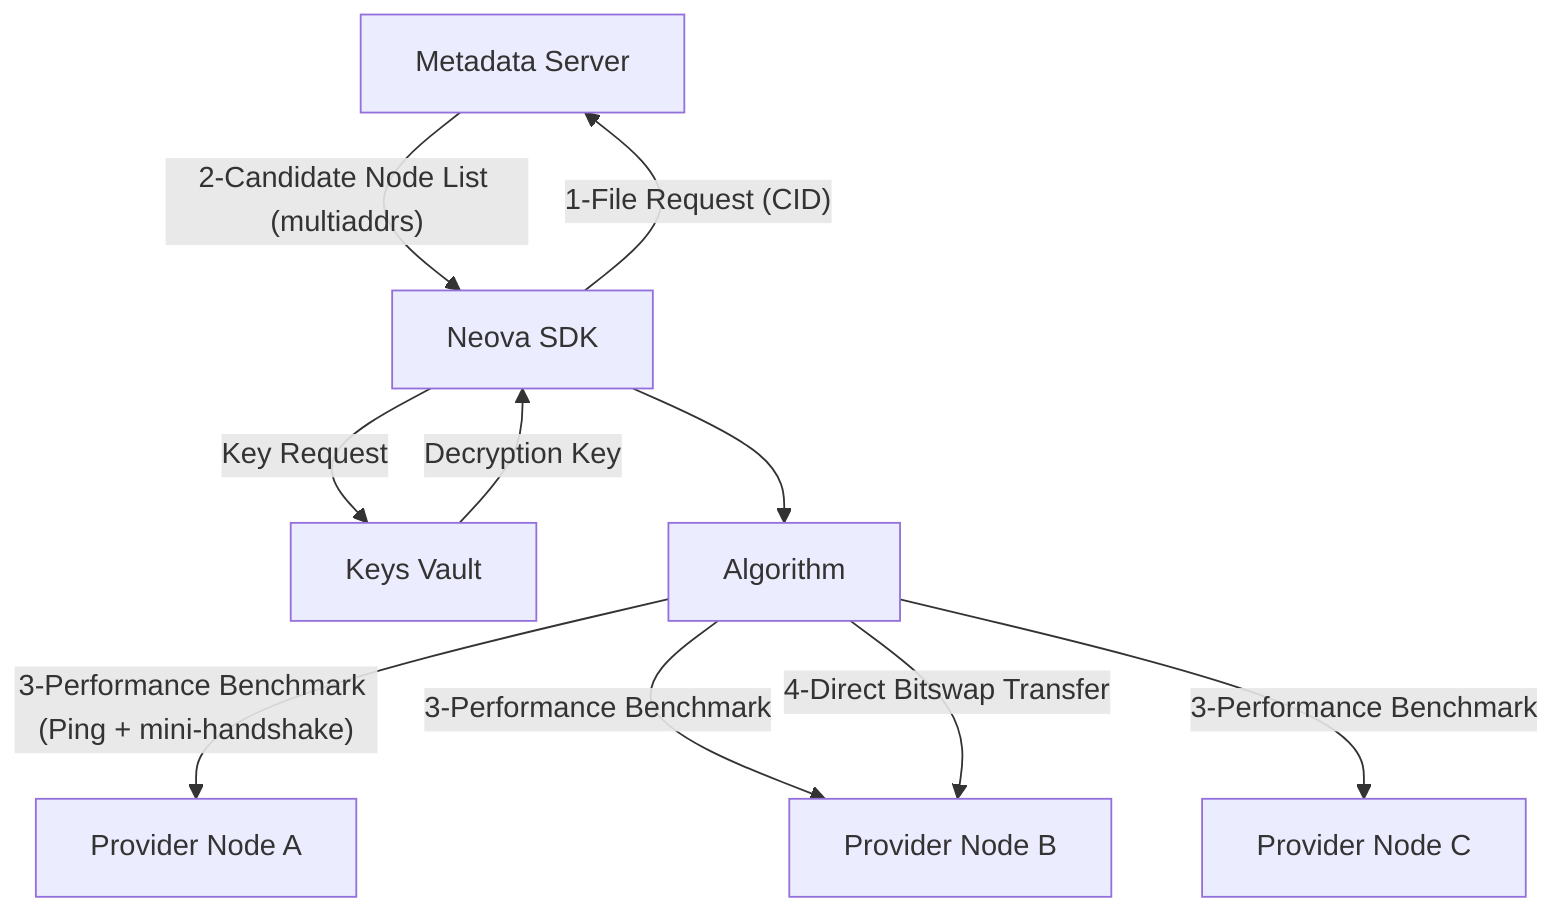 flowchart TB
    Backend["Metadata Server"]
    Vault["Keys Vault"]
    Client["Neova SDK"]
    Selector["Algorithm"]
    P1["Provider Node A"]
    P2["Provider Node B"]
    P3["Provider Node C"]
    Client -->|"1-File Request (CID)"| Backend
    Backend -->|"2-Candidate Node List (multiaddrs)"| Client
    Client -->|"Key Request"| Vault
    Vault -->|"Decryption Key"| Client
    Client --> Selector
    Selector -->|"3-Performance Benchmark (Ping + mini-handshake)"| P1
    Selector -->|"3-Performance Benchmark"| P2
    Selector -->|"3-Performance Benchmark"| P3
    Selector -->|"4-Direct Bitswap Transfer"| P2